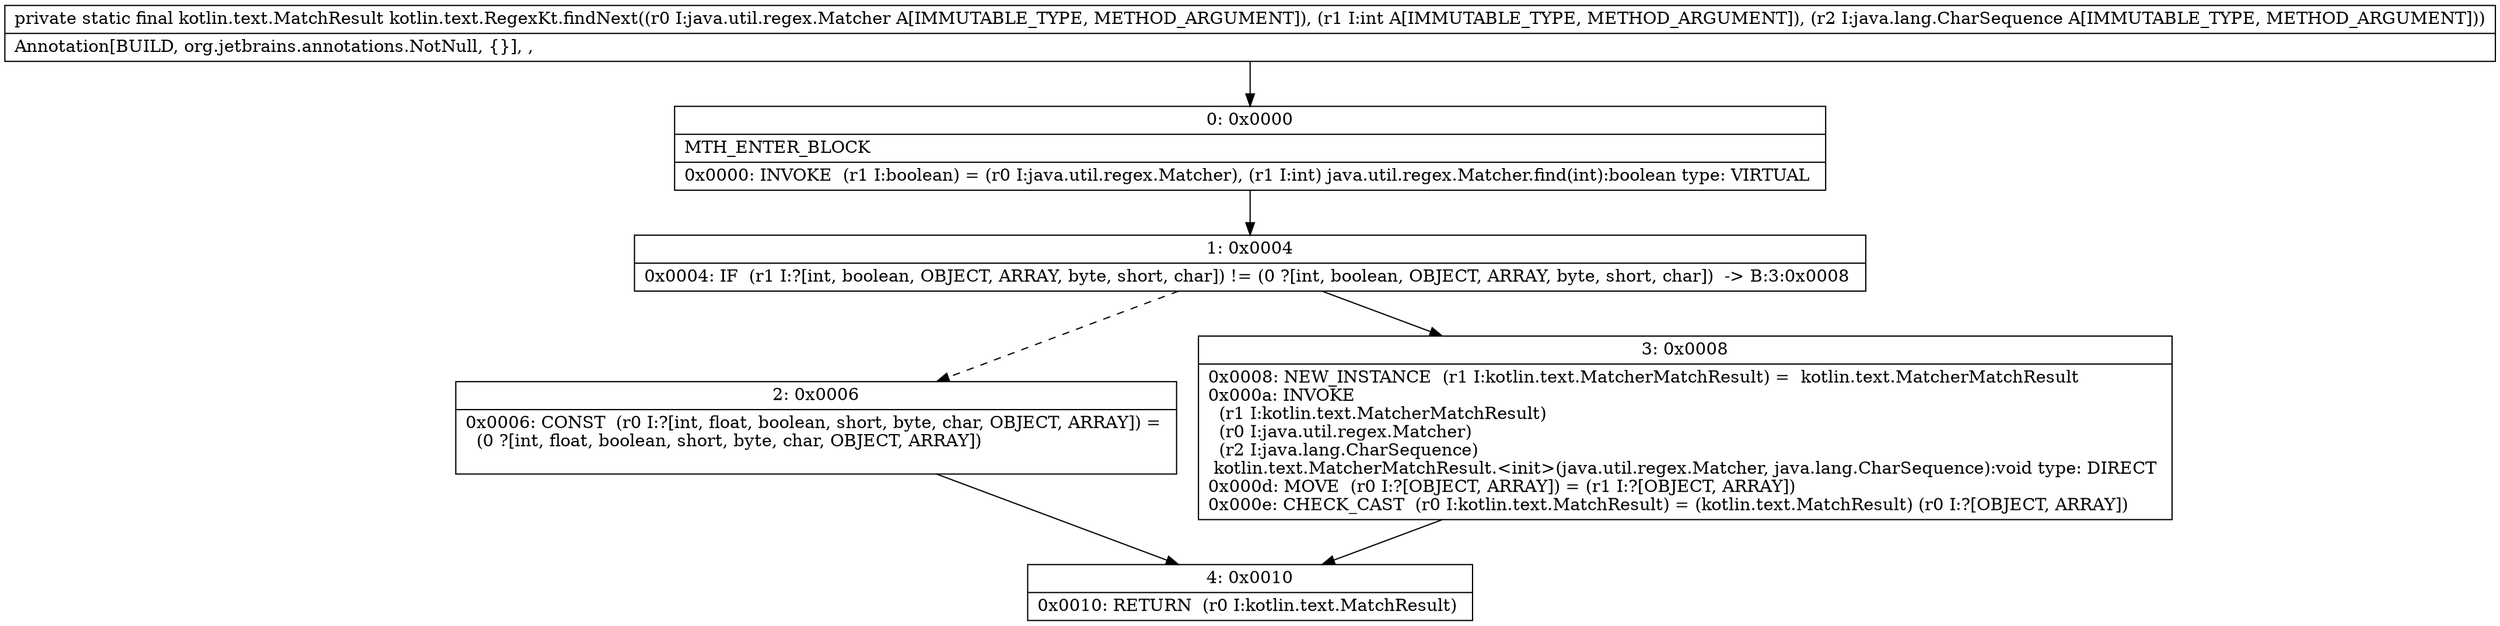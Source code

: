 digraph "CFG forkotlin.text.RegexKt.findNext(Ljava\/util\/regex\/Matcher;ILjava\/lang\/CharSequence;)Lkotlin\/text\/MatchResult;" {
Node_0 [shape=record,label="{0\:\ 0x0000|MTH_ENTER_BLOCK\l|0x0000: INVOKE  (r1 I:boolean) = (r0 I:java.util.regex.Matcher), (r1 I:int) java.util.regex.Matcher.find(int):boolean type: VIRTUAL \l}"];
Node_1 [shape=record,label="{1\:\ 0x0004|0x0004: IF  (r1 I:?[int, boolean, OBJECT, ARRAY, byte, short, char]) != (0 ?[int, boolean, OBJECT, ARRAY, byte, short, char])  \-\> B:3:0x0008 \l}"];
Node_2 [shape=record,label="{2\:\ 0x0006|0x0006: CONST  (r0 I:?[int, float, boolean, short, byte, char, OBJECT, ARRAY]) = \l  (0 ?[int, float, boolean, short, byte, char, OBJECT, ARRAY])\l \l}"];
Node_3 [shape=record,label="{3\:\ 0x0008|0x0008: NEW_INSTANCE  (r1 I:kotlin.text.MatcherMatchResult) =  kotlin.text.MatcherMatchResult \l0x000a: INVOKE  \l  (r1 I:kotlin.text.MatcherMatchResult)\l  (r0 I:java.util.regex.Matcher)\l  (r2 I:java.lang.CharSequence)\l kotlin.text.MatcherMatchResult.\<init\>(java.util.regex.Matcher, java.lang.CharSequence):void type: DIRECT \l0x000d: MOVE  (r0 I:?[OBJECT, ARRAY]) = (r1 I:?[OBJECT, ARRAY]) \l0x000e: CHECK_CAST  (r0 I:kotlin.text.MatchResult) = (kotlin.text.MatchResult) (r0 I:?[OBJECT, ARRAY]) \l}"];
Node_4 [shape=record,label="{4\:\ 0x0010|0x0010: RETURN  (r0 I:kotlin.text.MatchResult) \l}"];
MethodNode[shape=record,label="{private static final kotlin.text.MatchResult kotlin.text.RegexKt.findNext((r0 I:java.util.regex.Matcher A[IMMUTABLE_TYPE, METHOD_ARGUMENT]), (r1 I:int A[IMMUTABLE_TYPE, METHOD_ARGUMENT]), (r2 I:java.lang.CharSequence A[IMMUTABLE_TYPE, METHOD_ARGUMENT]))  | Annotation[BUILD, org.jetbrains.annotations.NotNull, \{\}], , \l}"];
MethodNode -> Node_0;
Node_0 -> Node_1;
Node_1 -> Node_2[style=dashed];
Node_1 -> Node_3;
Node_2 -> Node_4;
Node_3 -> Node_4;
}

